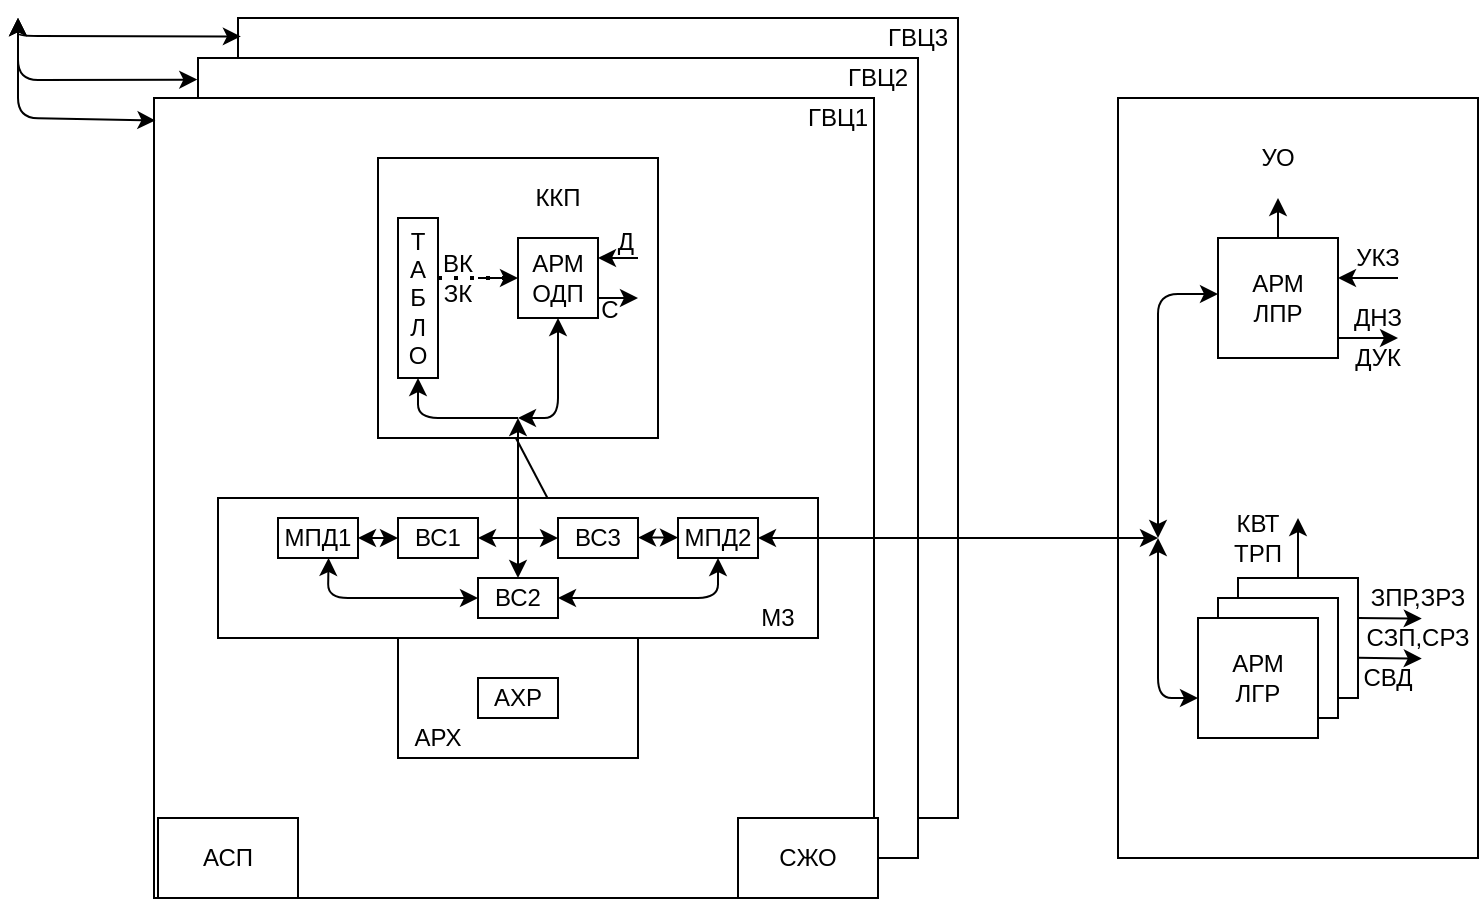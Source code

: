 <mxfile version="14.5.8" type="github">
  <diagram name="Page-1" id="5f0bae14-7c28-e335-631c-24af17079c00">
    <mxGraphModel dx="2146" dy="863" grid="1" gridSize="10" guides="1" tooltips="1" connect="1" arrows="1" fold="1" page="1" pageScale="1" pageWidth="1100" pageHeight="850" background="#ffffff" math="0" shadow="0">
      <root>
        <mxCell id="0" />
        <mxCell id="1" parent="0" />
        <mxCell id="ngJWHtQWBfCgf-anMFrI-11" value="" style="rounded=0;whiteSpace=wrap;html=1;" vertex="1" parent="1">
          <mxGeometry x="400" y="200" width="360" height="400" as="geometry" />
        </mxCell>
        <mxCell id="ngJWHtQWBfCgf-anMFrI-12" value="" style="rounded=0;whiteSpace=wrap;html=1;" vertex="1" parent="1">
          <mxGeometry x="380" y="220" width="360" height="400" as="geometry" />
        </mxCell>
        <mxCell id="ngJWHtQWBfCgf-anMFrI-13" value="" style="rounded=0;whiteSpace=wrap;html=1;" vertex="1" parent="1">
          <mxGeometry x="358" y="240" width="360" height="400" as="geometry" />
        </mxCell>
        <mxCell id="ngJWHtQWBfCgf-anMFrI-15" value="ГВЦ1" style="text;html=1;strokeColor=none;fillColor=none;align=center;verticalAlign=middle;whiteSpace=wrap;rounded=0;" vertex="1" parent="1">
          <mxGeometry x="680" y="240" width="40" height="20" as="geometry" />
        </mxCell>
        <mxCell id="ngJWHtQWBfCgf-anMFrI-17" value="ГВЦ2" style="text;html=1;strokeColor=none;fillColor=none;align=center;verticalAlign=middle;whiteSpace=wrap;rounded=0;" vertex="1" parent="1">
          <mxGeometry x="700" y="220" width="40" height="20" as="geometry" />
        </mxCell>
        <mxCell id="ngJWHtQWBfCgf-anMFrI-18" value="ГВЦ3" style="text;html=1;strokeColor=none;fillColor=none;align=center;verticalAlign=middle;whiteSpace=wrap;rounded=0;" vertex="1" parent="1">
          <mxGeometry x="720" y="200" width="40" height="20" as="geometry" />
        </mxCell>
        <mxCell id="ngJWHtQWBfCgf-anMFrI-20" value="АСП" style="rounded=0;whiteSpace=wrap;html=1;" vertex="1" parent="1">
          <mxGeometry x="360" y="600" width="70" height="40" as="geometry" />
        </mxCell>
        <mxCell id="ngJWHtQWBfCgf-anMFrI-21" value="СЖО" style="rounded=0;whiteSpace=wrap;html=1;" vertex="1" parent="1">
          <mxGeometry x="650" y="600" width="70" height="40" as="geometry" />
        </mxCell>
        <mxCell id="ngJWHtQWBfCgf-anMFrI-42" value="" style="endArrow=classic;startArrow=classic;html=1;entryX=0;entryY=0.5;entryDx=0;entryDy=0;entryPerimeter=0;exitX=1;exitY=0.5;exitDx=0;exitDy=0;exitPerimeter=0;" edge="1" parent="1" target="ngJWHtQWBfCgf-anMFrI-30">
          <mxGeometry width="50" height="50" relative="1" as="geometry">
            <mxPoint x="510" y="355" as="sourcePoint" />
            <mxPoint x="560" y="450" as="targetPoint" />
          </mxGeometry>
        </mxCell>
        <mxCell id="ngJWHtQWBfCgf-anMFrI-57" value="" style="rounded=0;whiteSpace=wrap;html=1;" vertex="1" parent="1">
          <mxGeometry x="470" y="270" width="140" height="140" as="geometry" />
        </mxCell>
        <mxCell id="ngJWHtQWBfCgf-anMFrI-58" value="" style="rounded=0;whiteSpace=wrap;html=1;" vertex="1" parent="1">
          <mxGeometry x="390" y="440" width="300" height="70" as="geometry" />
        </mxCell>
        <mxCell id="ngJWHtQWBfCgf-anMFrI-59" value="" style="rounded=0;whiteSpace=wrap;html=1;" vertex="1" parent="1">
          <mxGeometry x="480" y="510" width="120" height="60" as="geometry" />
        </mxCell>
        <mxCell id="ngJWHtQWBfCgf-anMFrI-60" value="Т&lt;br&gt;А&lt;br&gt;Б&lt;br&gt;Л&lt;br&gt;О" style="rounded=0;whiteSpace=wrap;html=1;" vertex="1" parent="1">
          <mxGeometry x="480" y="300" width="20" height="80" as="geometry" />
        </mxCell>
        <mxCell id="ngJWHtQWBfCgf-anMFrI-63" value="АРМ&lt;br&gt;ОДП" style="whiteSpace=wrap;html=1;aspect=fixed;" vertex="1" parent="1">
          <mxGeometry x="540" y="310" width="40" height="40" as="geometry" />
        </mxCell>
        <mxCell id="ngJWHtQWBfCgf-anMFrI-66" value="МПД1" style="rounded=0;whiteSpace=wrap;html=1;" vertex="1" parent="1">
          <mxGeometry x="420" y="450" width="40" height="20" as="geometry" />
        </mxCell>
        <mxCell id="ngJWHtQWBfCgf-anMFrI-67" value="ВС1" style="rounded=0;whiteSpace=wrap;html=1;" vertex="1" parent="1">
          <mxGeometry x="480" y="450" width="40" height="20" as="geometry" />
        </mxCell>
        <mxCell id="ngJWHtQWBfCgf-anMFrI-68" value="ВС2" style="rounded=0;whiteSpace=wrap;html=1;" vertex="1" parent="1">
          <mxGeometry x="520" y="480" width="40" height="20" as="geometry" />
        </mxCell>
        <mxCell id="ngJWHtQWBfCgf-anMFrI-69" value="ВС3" style="rounded=0;whiteSpace=wrap;html=1;" vertex="1" parent="1">
          <mxGeometry x="560" y="450" width="40" height="20" as="geometry" />
        </mxCell>
        <mxCell id="ngJWHtQWBfCgf-anMFrI-70" value="МПД2" style="rounded=0;whiteSpace=wrap;html=1;" vertex="1" parent="1">
          <mxGeometry x="620" y="450" width="40" height="20" as="geometry" />
        </mxCell>
        <mxCell id="ngJWHtQWBfCgf-anMFrI-71" value="АХР" style="rounded=0;whiteSpace=wrap;html=1;" vertex="1" parent="1">
          <mxGeometry x="520" y="530" width="40" height="20" as="geometry" />
        </mxCell>
        <mxCell id="ngJWHtQWBfCgf-anMFrI-72" value="" style="endArrow=none;dashed=1;html=1;dashPattern=1 3;strokeWidth=2;exitX=1;exitY=0.375;exitDx=0;exitDy=0;exitPerimeter=0;entryX=0;entryY=0.5;entryDx=0;entryDy=0;entryPerimeter=0;" edge="1" parent="1" source="ngJWHtQWBfCgf-anMFrI-60" target="ngJWHtQWBfCgf-anMFrI-63">
          <mxGeometry width="50" height="50" relative="1" as="geometry">
            <mxPoint x="660" y="530" as="sourcePoint" />
            <mxPoint x="710" y="480" as="targetPoint" />
          </mxGeometry>
        </mxCell>
        <mxCell id="ngJWHtQWBfCgf-anMFrI-73" value="" style="endArrow=classic;html=1;entryX=0;entryY=0.5;entryDx=0;entryDy=0;" edge="1" parent="1" target="ngJWHtQWBfCgf-anMFrI-63">
          <mxGeometry width="50" height="50" relative="1" as="geometry">
            <mxPoint x="520" y="330" as="sourcePoint" />
            <mxPoint x="610" y="320" as="targetPoint" />
          </mxGeometry>
        </mxCell>
        <mxCell id="ngJWHtQWBfCgf-anMFrI-74" value="" style="endArrow=classic;html=1;entryX=1;entryY=0.25;entryDx=0;entryDy=0;entryPerimeter=0;" edge="1" parent="1" target="ngJWHtQWBfCgf-anMFrI-63">
          <mxGeometry width="50" height="50" relative="1" as="geometry">
            <mxPoint x="600" y="320" as="sourcePoint" />
            <mxPoint x="580" y="310" as="targetPoint" />
          </mxGeometry>
        </mxCell>
        <mxCell id="ngJWHtQWBfCgf-anMFrI-75" value="" style="endArrow=classic;html=1;exitX=1;exitY=0.75;exitDx=0;exitDy=0;exitPerimeter=0;" edge="1" parent="1" source="ngJWHtQWBfCgf-anMFrI-63">
          <mxGeometry width="50" height="50" relative="1" as="geometry">
            <mxPoint x="580" y="370" as="sourcePoint" />
            <mxPoint x="600" y="340" as="targetPoint" />
            <Array as="points" />
          </mxGeometry>
        </mxCell>
        <mxCell id="ngJWHtQWBfCgf-anMFrI-78" value="ВК&lt;br&gt;ЗК" style="text;html=1;strokeColor=none;fillColor=none;align=center;verticalAlign=middle;whiteSpace=wrap;rounded=0;" vertex="1" parent="1">
          <mxGeometry x="490" y="320" width="40" height="20" as="geometry" />
        </mxCell>
        <mxCell id="ngJWHtQWBfCgf-anMFrI-79" value="ККП" style="text;html=1;strokeColor=none;fillColor=none;align=center;verticalAlign=middle;whiteSpace=wrap;rounded=0;" vertex="1" parent="1">
          <mxGeometry x="540" y="280" width="40" height="20" as="geometry" />
        </mxCell>
        <mxCell id="ngJWHtQWBfCgf-anMFrI-81" value="С" style="text;html=1;strokeColor=none;fillColor=none;align=center;verticalAlign=middle;whiteSpace=wrap;rounded=0;" vertex="1" parent="1">
          <mxGeometry x="576" y="336" width="20" height="20" as="geometry" />
        </mxCell>
        <mxCell id="ngJWHtQWBfCgf-anMFrI-82" value="" style="endArrow=classic;startArrow=classic;html=1;exitX=1;exitY=0.5;exitDx=0;exitDy=0;exitPerimeter=0;entryX=0;entryY=0.5;entryDx=0;entryDy=0;entryPerimeter=0;" edge="1" parent="1" source="ngJWHtQWBfCgf-anMFrI-66" target="ngJWHtQWBfCgf-anMFrI-67">
          <mxGeometry width="50" height="50" relative="1" as="geometry">
            <mxPoint x="460" y="450" as="sourcePoint" />
            <mxPoint x="670" y="430" as="targetPoint" />
          </mxGeometry>
        </mxCell>
        <mxCell id="ngJWHtQWBfCgf-anMFrI-83" value="" style="endArrow=classic;startArrow=classic;html=1;exitX=1;exitY=0.5;exitDx=0;exitDy=0;exitPerimeter=0;entryX=0;entryY=0.5;entryDx=0;entryDy=0;entryPerimeter=0;" edge="1" parent="1">
          <mxGeometry width="50" height="50" relative="1" as="geometry">
            <mxPoint x="600" y="459.76" as="sourcePoint" />
            <mxPoint x="620" y="459.76" as="targetPoint" />
          </mxGeometry>
        </mxCell>
        <mxCell id="ngJWHtQWBfCgf-anMFrI-84" value="" style="endArrow=classic;startArrow=classic;html=1;exitX=1;exitY=0.5;exitDx=0;exitDy=0;entryX=0;entryY=0.5;entryDx=0;entryDy=0;" edge="1" parent="1" source="ngJWHtQWBfCgf-anMFrI-67" target="ngJWHtQWBfCgf-anMFrI-69">
          <mxGeometry width="50" height="50" relative="1" as="geometry">
            <mxPoint x="530" y="459.76" as="sourcePoint" />
            <mxPoint x="550" y="459.76" as="targetPoint" />
          </mxGeometry>
        </mxCell>
        <mxCell id="ngJWHtQWBfCgf-anMFrI-85" value="" style="endArrow=classic;startArrow=classic;html=1;exitX=0.632;exitY=1;exitDx=0;exitDy=0;exitPerimeter=0;entryX=0;entryY=0.5;entryDx=0;entryDy=0;" edge="1" parent="1" source="ngJWHtQWBfCgf-anMFrI-66" target="ngJWHtQWBfCgf-anMFrI-68">
          <mxGeometry width="50" height="50" relative="1" as="geometry">
            <mxPoint x="630" y="480" as="sourcePoint" />
            <mxPoint x="680" y="430" as="targetPoint" />
            <Array as="points">
              <mxPoint x="445" y="490" />
            </Array>
          </mxGeometry>
        </mxCell>
        <mxCell id="ngJWHtQWBfCgf-anMFrI-86" value="" style="endArrow=classic;startArrow=classic;html=1;exitX=0.5;exitY=1;exitDx=0;exitDy=0;entryX=1;entryY=0.5;entryDx=0;entryDy=0;" edge="1" parent="1" source="ngJWHtQWBfCgf-anMFrI-70" target="ngJWHtQWBfCgf-anMFrI-68">
          <mxGeometry width="50" height="50" relative="1" as="geometry">
            <mxPoint x="465.28" y="480" as="sourcePoint" />
            <mxPoint x="530" y="500" as="targetPoint" />
            <Array as="points">
              <mxPoint x="640" y="490" />
            </Array>
          </mxGeometry>
        </mxCell>
        <mxCell id="ngJWHtQWBfCgf-anMFrI-88" value="" style="endArrow=classic;startArrow=classic;html=1;exitX=0.5;exitY=0;exitDx=0;exitDy=0;" edge="1" parent="1" source="ngJWHtQWBfCgf-anMFrI-68">
          <mxGeometry width="50" height="50" relative="1" as="geometry">
            <mxPoint x="520" y="450" as="sourcePoint" />
            <mxPoint x="540" y="400" as="targetPoint" />
          </mxGeometry>
        </mxCell>
        <mxCell id="ngJWHtQWBfCgf-anMFrI-89" value="" style="endArrow=classic;startArrow=classic;html=1;entryX=0.5;entryY=1;entryDx=0;entryDy=0;entryPerimeter=0;" edge="1" parent="1" target="ngJWHtQWBfCgf-anMFrI-63">
          <mxGeometry width="50" height="50" relative="1" as="geometry">
            <mxPoint x="540" y="400" as="sourcePoint" />
            <mxPoint x="570" y="350" as="targetPoint" />
            <Array as="points">
              <mxPoint x="560" y="400" />
            </Array>
          </mxGeometry>
        </mxCell>
        <mxCell id="ngJWHtQWBfCgf-anMFrI-90" value="" style="endArrow=classic;html=1;entryX=0.5;entryY=1;entryDx=0;entryDy=0;entryPerimeter=0;" edge="1" parent="1" target="ngJWHtQWBfCgf-anMFrI-60">
          <mxGeometry width="50" height="50" relative="1" as="geometry">
            <mxPoint x="540" y="400" as="sourcePoint" />
            <mxPoint x="530" y="350" as="targetPoint" />
            <Array as="points">
              <mxPoint x="490" y="400" />
            </Array>
          </mxGeometry>
        </mxCell>
        <mxCell id="ngJWHtQWBfCgf-anMFrI-94" value="Д" style="text;html=1;strokeColor=none;fillColor=none;align=center;verticalAlign=middle;whiteSpace=wrap;rounded=0;" vertex="1" parent="1">
          <mxGeometry x="574" y="302" width="40" height="20" as="geometry" />
        </mxCell>
        <mxCell id="ngJWHtQWBfCgf-anMFrI-95" value="М3" style="text;html=1;strokeColor=none;fillColor=none;align=center;verticalAlign=middle;whiteSpace=wrap;rounded=0;" vertex="1" parent="1">
          <mxGeometry x="650" y="490" width="40" height="20" as="geometry" />
        </mxCell>
        <mxCell id="ngJWHtQWBfCgf-anMFrI-96" value="АРХ" style="text;html=1;strokeColor=none;fillColor=none;align=center;verticalAlign=middle;whiteSpace=wrap;rounded=0;" vertex="1" parent="1">
          <mxGeometry x="480" y="550" width="40" height="20" as="geometry" />
        </mxCell>
        <mxCell id="ngJWHtQWBfCgf-anMFrI-97" value="" style="rounded=0;whiteSpace=wrap;html=1;" vertex="1" parent="1">
          <mxGeometry x="840" y="240" width="180" height="380" as="geometry" />
        </mxCell>
        <mxCell id="ngJWHtQWBfCgf-anMFrI-98" value="УО" style="text;html=1;strokeColor=none;fillColor=none;align=center;verticalAlign=middle;whiteSpace=wrap;rounded=0;" vertex="1" parent="1">
          <mxGeometry x="900" y="260" width="40" height="20" as="geometry" />
        </mxCell>
        <mxCell id="ngJWHtQWBfCgf-anMFrI-99" value="АРМ&lt;br&gt;ЛПР" style="rounded=0;whiteSpace=wrap;html=1;" vertex="1" parent="1">
          <mxGeometry x="890" y="310" width="60" height="60" as="geometry" />
        </mxCell>
        <mxCell id="ngJWHtQWBfCgf-anMFrI-101" value="" style="rounded=0;whiteSpace=wrap;html=1;" vertex="1" parent="1">
          <mxGeometry x="900" y="480" width="60" height="60" as="geometry" />
        </mxCell>
        <mxCell id="ngJWHtQWBfCgf-anMFrI-102" value="" style="rounded=0;whiteSpace=wrap;html=1;" vertex="1" parent="1">
          <mxGeometry x="890" y="490" width="60" height="60" as="geometry" />
        </mxCell>
        <mxCell id="ngJWHtQWBfCgf-anMFrI-103" value="АРМ&lt;br&gt;ЛГР" style="rounded=0;whiteSpace=wrap;html=1;" vertex="1" parent="1">
          <mxGeometry x="880" y="500" width="60" height="60" as="geometry" />
        </mxCell>
        <mxCell id="ngJWHtQWBfCgf-anMFrI-106" value="" style="endArrow=classic;startArrow=classic;html=1;exitX=1;exitY=0.5;exitDx=0;exitDy=0;exitPerimeter=0;" edge="1" parent="1" source="ngJWHtQWBfCgf-anMFrI-70">
          <mxGeometry width="50" height="50" relative="1" as="geometry">
            <mxPoint x="770" y="500" as="sourcePoint" />
            <mxPoint x="860" y="460" as="targetPoint" />
          </mxGeometry>
        </mxCell>
        <mxCell id="ngJWHtQWBfCgf-anMFrI-107" value="" style="endArrow=classic;startArrow=classic;html=1;entryX=0;entryY=0.467;entryDx=0;entryDy=0;entryPerimeter=0;" edge="1" parent="1" target="ngJWHtQWBfCgf-anMFrI-99">
          <mxGeometry width="50" height="50" relative="1" as="geometry">
            <mxPoint x="860" y="460" as="sourcePoint" />
            <mxPoint x="890" y="370" as="targetPoint" />
            <Array as="points">
              <mxPoint x="860" y="338" />
            </Array>
          </mxGeometry>
        </mxCell>
        <mxCell id="ngJWHtQWBfCgf-anMFrI-108" value="" style="endArrow=classic;startArrow=classic;html=1;entryX=0;entryY=0.667;entryDx=0;entryDy=0;entryPerimeter=0;" edge="1" parent="1" target="ngJWHtQWBfCgf-anMFrI-103">
          <mxGeometry width="50" height="50" relative="1" as="geometry">
            <mxPoint x="860" y="460" as="sourcePoint" />
            <mxPoint x="940" y="440" as="targetPoint" />
            <Array as="points">
              <mxPoint x="860" y="540" />
            </Array>
          </mxGeometry>
        </mxCell>
        <mxCell id="ngJWHtQWBfCgf-anMFrI-109" value="" style="endArrow=classic;html=1;" edge="1" parent="1">
          <mxGeometry width="50" height="50" relative="1" as="geometry">
            <mxPoint x="920" y="310" as="sourcePoint" />
            <mxPoint x="920" y="290" as="targetPoint" />
          </mxGeometry>
        </mxCell>
        <mxCell id="ngJWHtQWBfCgf-anMFrI-110" value="" style="endArrow=classic;html=1;entryX=1;entryY=0.333;entryDx=0;entryDy=0;entryPerimeter=0;" edge="1" parent="1" target="ngJWHtQWBfCgf-anMFrI-99">
          <mxGeometry width="50" height="50" relative="1" as="geometry">
            <mxPoint x="980" y="330" as="sourcePoint" />
            <mxPoint x="930" y="300" as="targetPoint" />
          </mxGeometry>
        </mxCell>
        <mxCell id="ngJWHtQWBfCgf-anMFrI-111" value="" style="endArrow=classic;html=1;exitX=1;exitY=0.833;exitDx=0;exitDy=0;exitPerimeter=0;" edge="1" parent="1" source="ngJWHtQWBfCgf-anMFrI-99">
          <mxGeometry width="50" height="50" relative="1" as="geometry">
            <mxPoint x="940" y="330" as="sourcePoint" />
            <mxPoint x="980" y="360" as="targetPoint" />
          </mxGeometry>
        </mxCell>
        <mxCell id="ngJWHtQWBfCgf-anMFrI-112" value="" style="endArrow=classic;html=1;exitX=0.5;exitY=0;exitDx=0;exitDy=0;exitPerimeter=0;" edge="1" parent="1" source="ngJWHtQWBfCgf-anMFrI-101">
          <mxGeometry width="50" height="50" relative="1" as="geometry">
            <mxPoint x="520" y="470" as="sourcePoint" />
            <mxPoint x="930" y="450" as="targetPoint" />
          </mxGeometry>
        </mxCell>
        <mxCell id="ngJWHtQWBfCgf-anMFrI-113" value="" style="endArrow=classic;html=1;exitX=1;exitY=0.333;exitDx=0;exitDy=0;exitPerimeter=0;entryX=0.547;entryY=1.014;entryDx=0;entryDy=0;entryPerimeter=0;" edge="1" parent="1" source="ngJWHtQWBfCgf-anMFrI-101" target="ngJWHtQWBfCgf-anMFrI-122">
          <mxGeometry width="50" height="50" relative="1" as="geometry">
            <mxPoint x="940" y="490" as="sourcePoint" />
            <mxPoint x="991.88" y="500.28" as="targetPoint" />
          </mxGeometry>
        </mxCell>
        <mxCell id="ngJWHtQWBfCgf-anMFrI-115" value="УКЗ" style="text;html=1;strokeColor=none;fillColor=none;align=center;verticalAlign=middle;whiteSpace=wrap;rounded=0;" vertex="1" parent="1">
          <mxGeometry x="950" y="310" width="40" height="20" as="geometry" />
        </mxCell>
        <mxCell id="ngJWHtQWBfCgf-anMFrI-116" value="ДНЗ" style="text;html=1;strokeColor=none;fillColor=none;align=center;verticalAlign=middle;whiteSpace=wrap;rounded=0;" vertex="1" parent="1">
          <mxGeometry x="950" y="340" width="40" height="20" as="geometry" />
        </mxCell>
        <mxCell id="ngJWHtQWBfCgf-anMFrI-117" value="ДУК" style="text;html=1;strokeColor=none;fillColor=none;align=center;verticalAlign=middle;whiteSpace=wrap;rounded=0;" vertex="1" parent="1">
          <mxGeometry x="950" y="360" width="40" height="20" as="geometry" />
        </mxCell>
        <mxCell id="ngJWHtQWBfCgf-anMFrI-118" value="КВТ&lt;br&gt;ТРП" style="text;html=1;strokeColor=none;fillColor=none;align=center;verticalAlign=middle;whiteSpace=wrap;rounded=0;" vertex="1" parent="1">
          <mxGeometry x="890" y="450" width="40" height="20" as="geometry" />
        </mxCell>
        <mxCell id="ngJWHtQWBfCgf-anMFrI-120" value="" style="endArrow=classic;html=1;exitX=1;exitY=0.333;exitDx=0;exitDy=0;exitPerimeter=0;entryX=0.547;entryY=1.014;entryDx=0;entryDy=0;entryPerimeter=0;" edge="1" parent="1" target="ngJWHtQWBfCgf-anMFrI-121">
          <mxGeometry width="50" height="50" relative="1" as="geometry">
            <mxPoint x="960" y="519.85" as="sourcePoint" />
            <mxPoint x="991.88" y="520.15" as="targetPoint" />
          </mxGeometry>
        </mxCell>
        <mxCell id="ngJWHtQWBfCgf-anMFrI-121" value="СЗП,СРЗ" style="text;html=1;strokeColor=none;fillColor=none;align=center;verticalAlign=middle;whiteSpace=wrap;rounded=0;" vertex="1" parent="1">
          <mxGeometry x="970.0" y="500" width="40" height="20" as="geometry" />
        </mxCell>
        <mxCell id="ngJWHtQWBfCgf-anMFrI-122" value="ЗПР,ЗРЗ" style="text;html=1;strokeColor=none;fillColor=none;align=center;verticalAlign=middle;whiteSpace=wrap;rounded=0;" vertex="1" parent="1">
          <mxGeometry x="970" y="480" width="40" height="20" as="geometry" />
        </mxCell>
        <mxCell id="ngJWHtQWBfCgf-anMFrI-123" value="СВД" style="text;html=1;strokeColor=none;fillColor=none;align=center;verticalAlign=middle;whiteSpace=wrap;rounded=0;" vertex="1" parent="1">
          <mxGeometry x="955" y="520" width="40" height="20" as="geometry" />
        </mxCell>
        <mxCell id="ngJWHtQWBfCgf-anMFrI-124" value="" style="endArrow=classic;startArrow=classic;html=1;entryX=-0.001;entryY=0.027;entryDx=0;entryDy=0;entryPerimeter=0;" edge="1" parent="1" target="ngJWHtQWBfCgf-anMFrI-12">
          <mxGeometry width="50" height="50" relative="1" as="geometry">
            <mxPoint x="290" y="200" as="sourcePoint" />
            <mxPoint x="376" y="190" as="targetPoint" />
            <Array as="points">
              <mxPoint x="290" y="231" />
            </Array>
          </mxGeometry>
        </mxCell>
        <mxCell id="ngJWHtQWBfCgf-anMFrI-125" value="" style="endArrow=classic;startArrow=classic;html=1;entryX=0.002;entryY=0.028;entryDx=0;entryDy=0;entryPerimeter=0;" edge="1" parent="1" target="ngJWHtQWBfCgf-anMFrI-13">
          <mxGeometry width="50" height="50" relative="1" as="geometry">
            <mxPoint x="290" y="200" as="sourcePoint" />
            <mxPoint x="365.48" y="276.8" as="targetPoint" />
            <Array as="points">
              <mxPoint x="290" y="250" />
            </Array>
          </mxGeometry>
        </mxCell>
        <mxCell id="ngJWHtQWBfCgf-anMFrI-126" value="" style="endArrow=classic;startArrow=classic;html=1;entryX=0.004;entryY=0.023;entryDx=0;entryDy=0;entryPerimeter=0;" edge="1" parent="1" target="ngJWHtQWBfCgf-anMFrI-11">
          <mxGeometry width="50" height="50" relative="1" as="geometry">
            <mxPoint x="290" y="200" as="sourcePoint" />
            <mxPoint x="375.48" y="286.8" as="targetPoint" />
            <Array as="points">
              <mxPoint x="290" y="209" />
            </Array>
          </mxGeometry>
        </mxCell>
      </root>
    </mxGraphModel>
  </diagram>
</mxfile>
